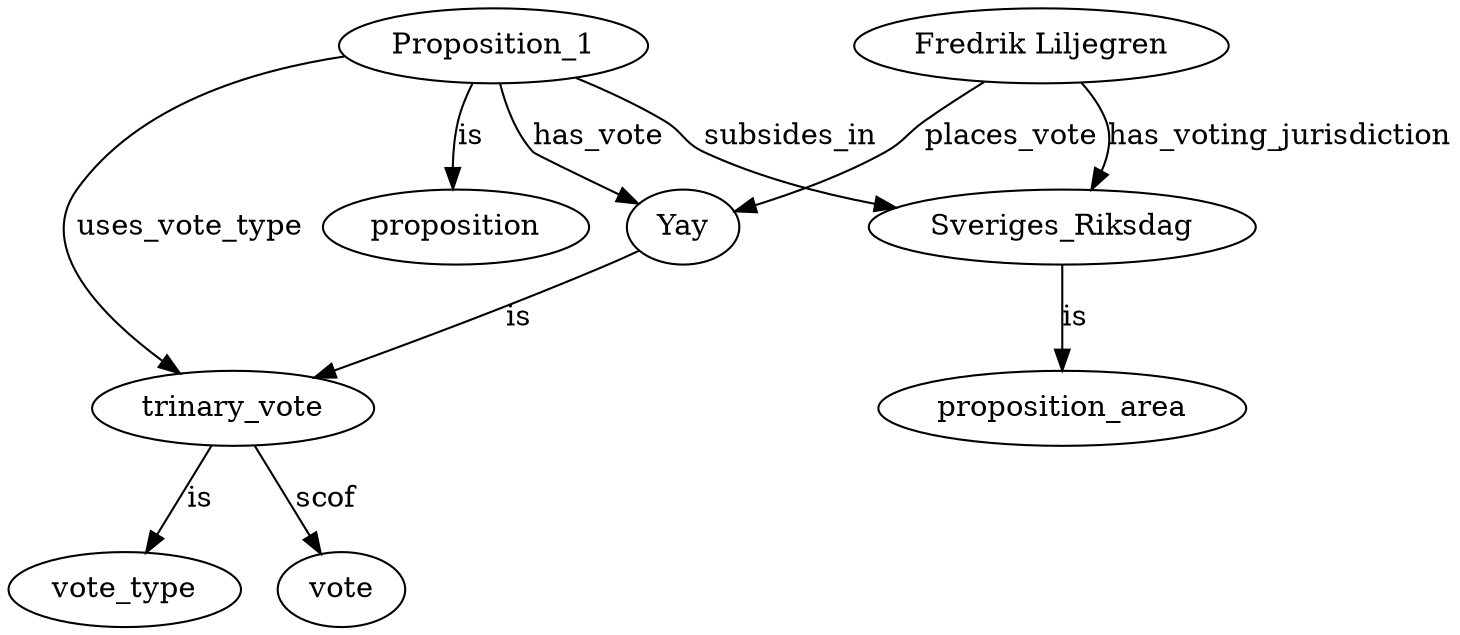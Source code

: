digraph ad {

  vote_type;
  vote;
  proposition;
  proposition_area;


  Sveriges_Riksdag -> proposition_area [ label = is                      ];

  Proposition_1    -> proposition      [ label = is                      ];
  Proposition_1    -> trinary_vote     [ label = uses_vote_type          ];
  Proposition_1    -> Sveriges_Riksdag [ label = subsides_in             ];


  yay_1  [label = "Yay"];
  fiddur [label = "Fredrik Liljegren"];

  fiddur           -> Sveriges_Riksdag [ label = has_voting_jurisdiction ];
  fiddur           -> yay_1            [ label = places_vote             ];
  yay_1            -> trinary_vote     [ label = is                      ];
  trinary_vote     -> vote             [ label = scof                    ];
  trinary_vote     -> vote_type        [ label = is                      ];
  Proposition_1    -> yay_1            [ label = has_vote                ];
}
